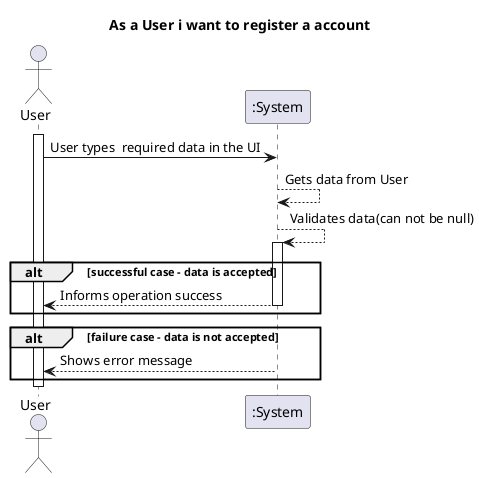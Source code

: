 @startuml
'https://plantuml.com/sequence-diagram
actor "User" as MD
title As a User i want to register a account

activate MD
MD -> ":System" : User types  required data in the UI
":System" --> ":System" : Gets data from User
":System" --> ":System" : Validates data(can not be null)
alt successful case - data is accepted
activate ":System"
":System" --> MD : Informs operation success
deactivate ":System"

end

alt failure case - data is not accepted
activate ":System"
":System" --> MD : Shows error message
deactivate ":System"

end
deactivate MD
@enduml